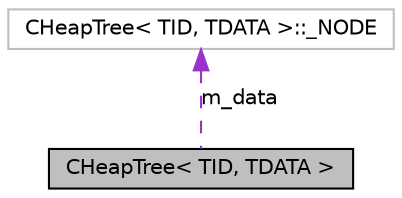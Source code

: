 digraph G
{
  edge [fontname="Helvetica",fontsize="10",labelfontname="Helvetica",labelfontsize="10"];
  node [fontname="Helvetica",fontsize="10",shape=record];
  Node1 [label="CHeapTree\< TID, TDATA \>",height=0.2,width=0.4,color="black", fillcolor="grey75", style="filled" fontcolor="black"];
  Node2 -> Node1 [dir=back,color="darkorchid3",fontsize="10",style="dashed",label="m_data",fontname="Helvetica"];
  Node2 [label="CHeapTree\< TID, TDATA \>::_NODE",height=0.2,width=0.4,color="grey75", fillcolor="white", style="filled"];
}
